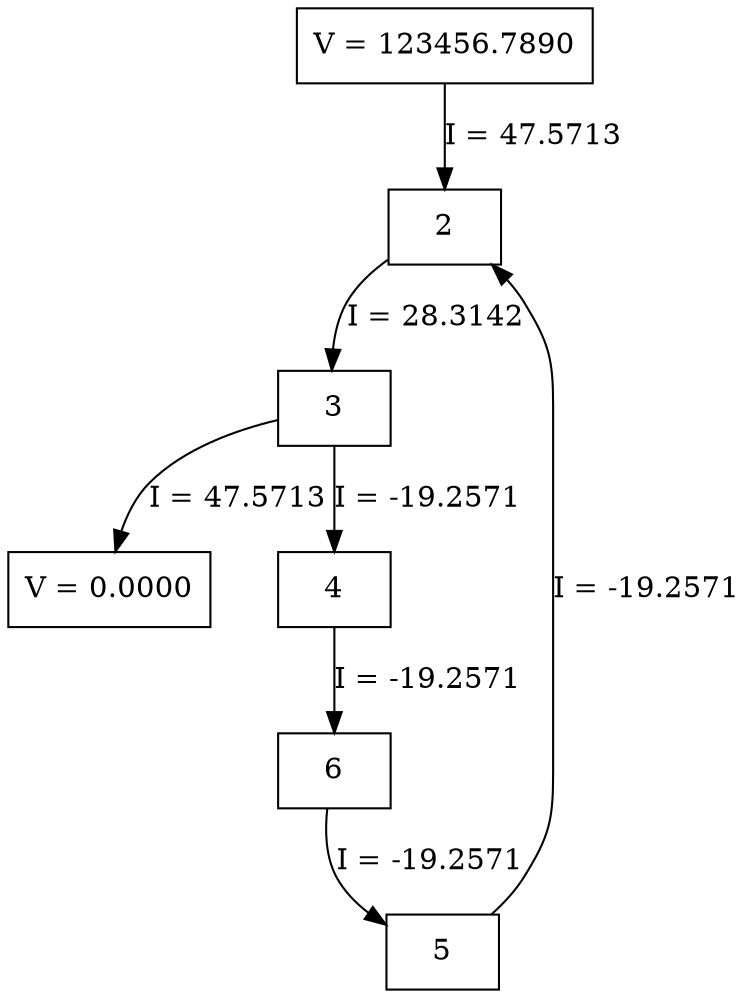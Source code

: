 digraph {
    node [shape = box];
1 [label = "V = 123456.7890"];
7 [label = "V = 0.0000"];
1 -> 2 [label = "I = 47.5713"];
2 -> 3 [label = "I = 28.3142"];
3 -> 7 [label = "I = 47.5713"];
3 -> 4 [label = "I = -19.2571"];
4 -> 6 [label = "I = -19.2571"];
5 -> 2 [label = "I = -19.2571"];
6 -> 5 [label = "I = -19.2571"];
}

